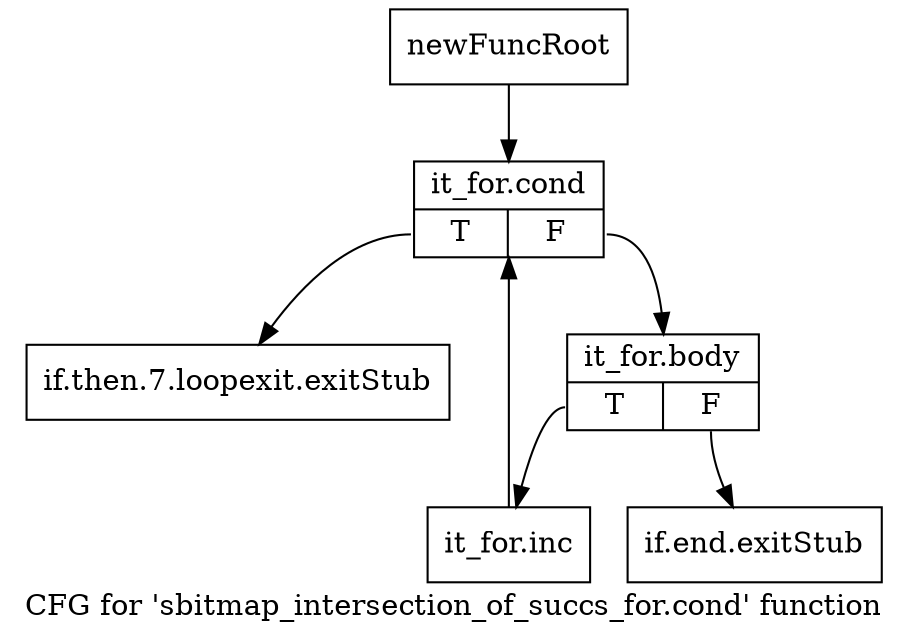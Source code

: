 digraph "CFG for 'sbitmap_intersection_of_succs_for.cond' function" {
	label="CFG for 'sbitmap_intersection_of_succs_for.cond' function";

	Node0xc13b540 [shape=record,label="{newFuncRoot}"];
	Node0xc13b540 -> Node0xc13b630;
	Node0xc13b590 [shape=record,label="{if.then.7.loopexit.exitStub}"];
	Node0xc13b5e0 [shape=record,label="{if.end.exitStub}"];
	Node0xc13b630 [shape=record,label="{it_for.cond|{<s0>T|<s1>F}}"];
	Node0xc13b630:s0 -> Node0xc13b590;
	Node0xc13b630:s1 -> Node0xc13b680;
	Node0xc13b680 [shape=record,label="{it_for.body|{<s0>T|<s1>F}}"];
	Node0xc13b680:s0 -> Node0xc13b6d0;
	Node0xc13b680:s1 -> Node0xc13b5e0;
	Node0xc13b6d0 [shape=record,label="{it_for.inc}"];
	Node0xc13b6d0 -> Node0xc13b630;
}
